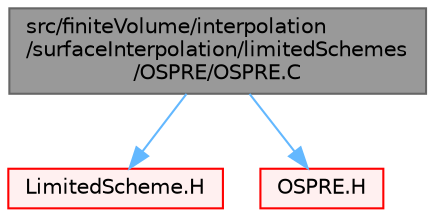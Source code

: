 digraph "src/finiteVolume/interpolation/surfaceInterpolation/limitedSchemes/OSPRE/OSPRE.C"
{
 // LATEX_PDF_SIZE
  bgcolor="transparent";
  edge [fontname=Helvetica,fontsize=10,labelfontname=Helvetica,labelfontsize=10];
  node [fontname=Helvetica,fontsize=10,shape=box,height=0.2,width=0.4];
  Node1 [id="Node000001",label="src/finiteVolume/interpolation\l/surfaceInterpolation/limitedSchemes\l/OSPRE/OSPRE.C",height=0.2,width=0.4,color="gray40", fillcolor="grey60", style="filled", fontcolor="black",tooltip=" "];
  Node1 -> Node2 [id="edge1_Node000001_Node000002",color="steelblue1",style="solid",tooltip=" "];
  Node2 [id="Node000002",label="LimitedScheme.H",height=0.2,width=0.4,color="red", fillcolor="#FFF0F0", style="filled",URL="$LimitedScheme_8H.html",tooltip=" "];
  Node1 -> Node153 [id="edge2_Node000001_Node000153",color="steelblue1",style="solid",tooltip=" "];
  Node153 [id="Node000153",label="OSPRE.H",height=0.2,width=0.4,color="red", fillcolor="#FFF0F0", style="filled",URL="$OSPRE_8H.html",tooltip=" "];
}
